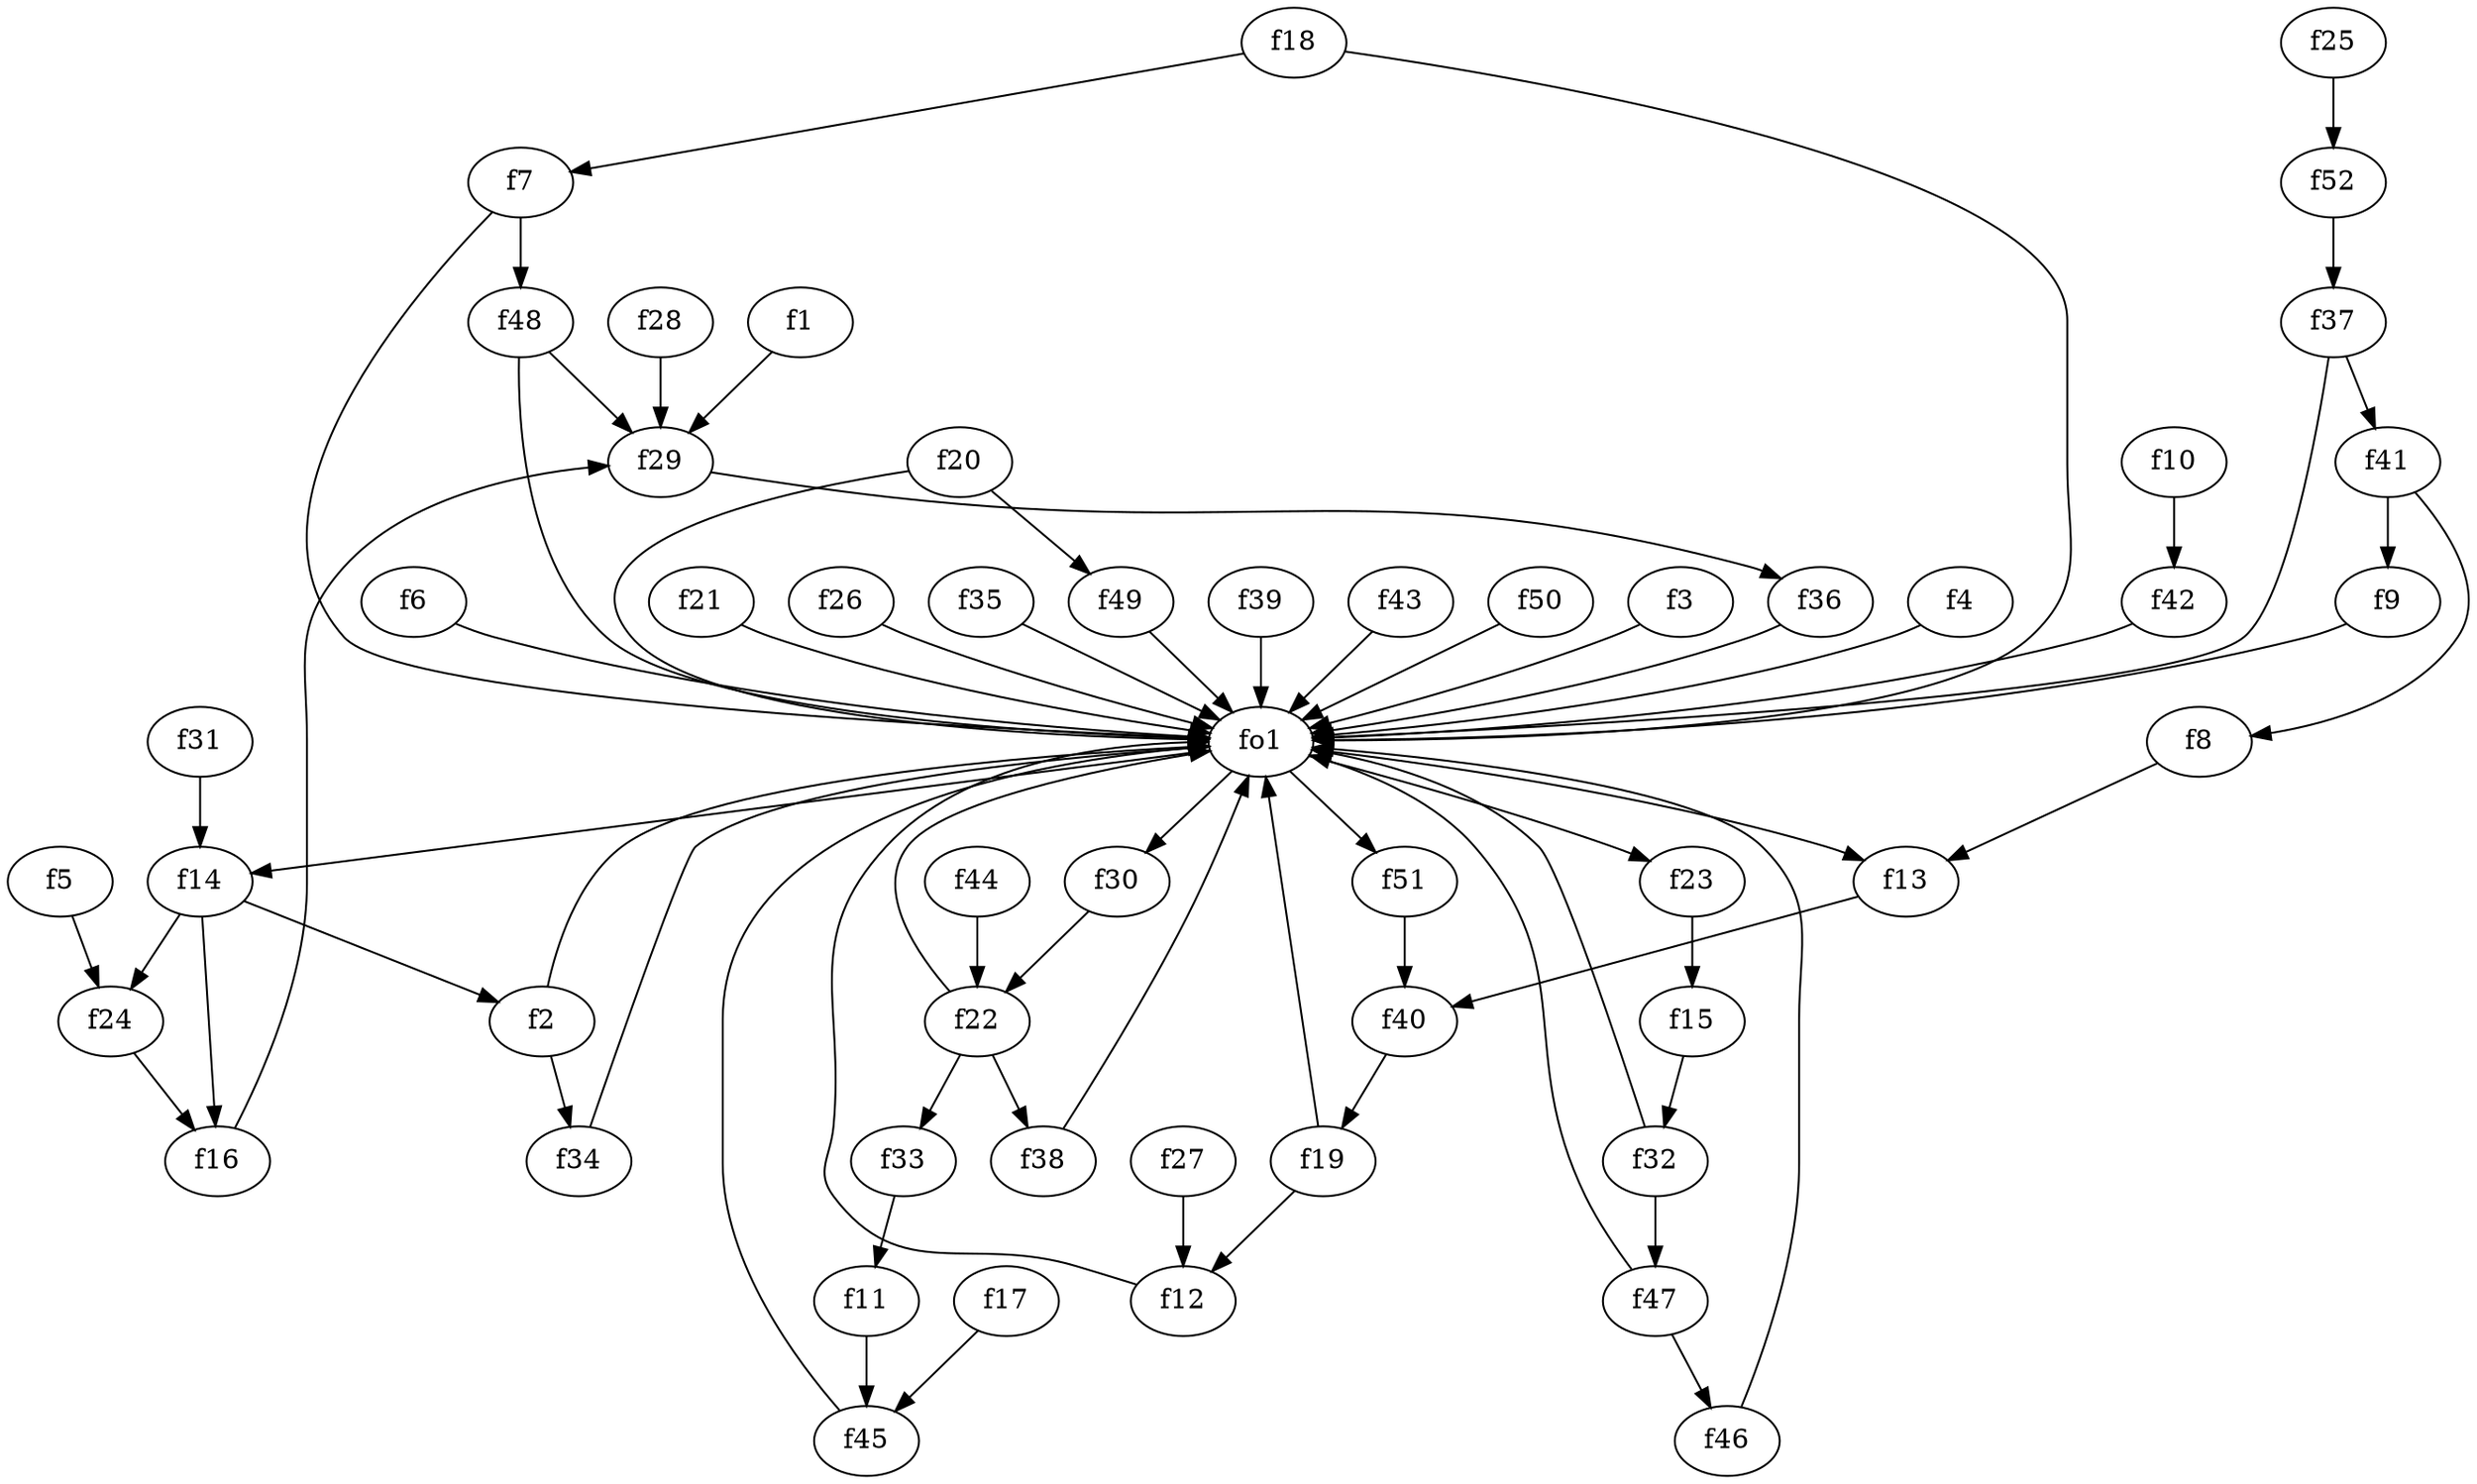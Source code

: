 strict digraph  {
f1;
f2;
f3;
f4;
f5;
f6;
f7;
f8;
f9;
f10;
f11;
f12;
f13;
f14;
f15;
f16;
f17;
f18;
f19;
f20;
f21;
f22;
f23;
f24;
f25;
f26;
f27;
f28;
f29;
f30;
f31;
f32;
f33;
f34;
f35;
f36;
f37;
f38;
f39;
f40;
f41;
f42;
f43;
f44;
f45;
f46;
f47;
f48;
f49;
f50;
f51;
f52;
fo1;
f1 -> f29  [weight=2];
f2 -> f34  [weight=2];
f2 -> fo1  [weight=2];
f3 -> fo1  [weight=2];
f4 -> fo1  [weight=2];
f5 -> f24  [weight=2];
f6 -> fo1  [weight=2];
f7 -> f48  [weight=2];
f7 -> fo1  [weight=2];
f8 -> f13  [weight=2];
f9 -> fo1  [weight=2];
f10 -> f42  [weight=2];
f11 -> f45  [weight=2];
f12 -> fo1  [weight=2];
f13 -> f40  [weight=2];
f14 -> f2  [weight=2];
f14 -> f16  [weight=2];
f14 -> f24  [weight=2];
f15 -> f32  [weight=2];
f16 -> f29  [weight=2];
f17 -> f45  [weight=2];
f18 -> f7  [weight=2];
f18 -> fo1  [weight=2];
f19 -> fo1  [weight=2];
f19 -> f12  [weight=2];
f20 -> f49  [weight=2];
f20 -> fo1  [weight=2];
f21 -> fo1  [weight=2];
f22 -> fo1  [weight=2];
f22 -> f33  [weight=2];
f22 -> f38  [weight=2];
f23 -> f15  [weight=2];
f24 -> f16  [weight=2];
f25 -> f52  [weight=2];
f26 -> fo1  [weight=2];
f27 -> f12  [weight=2];
f28 -> f29  [weight=2];
f29 -> f36  [weight=2];
f30 -> f22  [weight=2];
f31 -> f14  [weight=2];
f32 -> fo1  [weight=2];
f32 -> f47  [weight=2];
f33 -> f11  [weight=2];
f34 -> fo1  [weight=2];
f35 -> fo1  [weight=2];
f36 -> fo1  [weight=2];
f37 -> fo1  [weight=2];
f37 -> f41  [weight=2];
f38 -> fo1  [weight=2];
f39 -> fo1  [weight=2];
f40 -> f19  [weight=2];
f41 -> f8  [weight=2];
f41 -> f9  [weight=2];
f42 -> fo1  [weight=2];
f43 -> fo1  [weight=2];
f44 -> f22  [weight=2];
f45 -> fo1  [weight=2];
f46 -> fo1  [weight=2];
f47 -> f46  [weight=2];
f47 -> fo1  [weight=2];
f48 -> f29  [weight=2];
f48 -> fo1  [weight=2];
f49 -> fo1  [weight=2];
f50 -> fo1  [weight=2];
f51 -> f40  [weight=2];
f52 -> f37  [weight=2];
fo1 -> f51  [weight=2];
fo1 -> f23  [weight=2];
fo1 -> f13  [weight=2];
fo1 -> f14  [weight=2];
fo1 -> f30  [weight=2];
}
